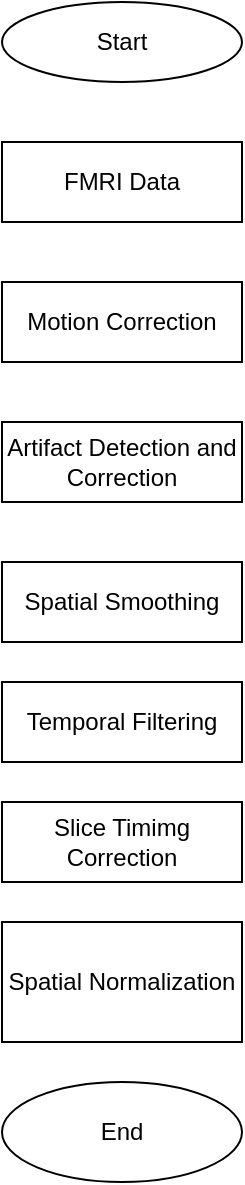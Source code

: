 <mxfile version="20.8.16" type="github">
  <diagram name="Page-1" id="5Ukm8eCQqvZ8xRvhywrn">
    <mxGraphModel dx="806" dy="463" grid="1" gridSize="10" guides="1" tooltips="1" connect="1" arrows="1" fold="1" page="1" pageScale="1" pageWidth="850" pageHeight="1100" math="0" shadow="0">
      <root>
        <mxCell id="0" />
        <mxCell id="1" parent="0" />
        <mxCell id="-54vXYYsqjXOf8Opy5uc-1" value="FMRI Data" style="rounded=0;whiteSpace=wrap;html=1;" vertex="1" parent="1">
          <mxGeometry x="280" y="100" width="120" height="40" as="geometry" />
        </mxCell>
        <mxCell id="-54vXYYsqjXOf8Opy5uc-2" value="Start" style="ellipse;whiteSpace=wrap;html=1;" vertex="1" parent="1">
          <mxGeometry x="280" y="30" width="120" height="40" as="geometry" />
        </mxCell>
        <mxCell id="-54vXYYsqjXOf8Opy5uc-3" value="Motion Correction" style="rounded=0;whiteSpace=wrap;html=1;" vertex="1" parent="1">
          <mxGeometry x="280" y="170" width="120" height="40" as="geometry" />
        </mxCell>
        <mxCell id="-54vXYYsqjXOf8Opy5uc-4" value="Artifact Detection and Correction" style="rounded=0;whiteSpace=wrap;html=1;" vertex="1" parent="1">
          <mxGeometry x="280" y="240" width="120" height="40" as="geometry" />
        </mxCell>
        <mxCell id="-54vXYYsqjXOf8Opy5uc-5" value="Spatial Smoothing" style="rounded=0;whiteSpace=wrap;html=1;" vertex="1" parent="1">
          <mxGeometry x="280" y="310" width="120" height="40" as="geometry" />
        </mxCell>
        <mxCell id="-54vXYYsqjXOf8Opy5uc-6" value="Temporal Filtering" style="rounded=0;whiteSpace=wrap;html=1;" vertex="1" parent="1">
          <mxGeometry x="280" y="370" width="120" height="40" as="geometry" />
        </mxCell>
        <mxCell id="-54vXYYsqjXOf8Opy5uc-7" value="Slice Timimg Correction" style="rounded=0;whiteSpace=wrap;html=1;" vertex="1" parent="1">
          <mxGeometry x="280" y="430" width="120" height="40" as="geometry" />
        </mxCell>
        <mxCell id="-54vXYYsqjXOf8Opy5uc-8" value="Spatial Normalization" style="rounded=0;whiteSpace=wrap;html=1;" vertex="1" parent="1">
          <mxGeometry x="280" y="490" width="120" height="60" as="geometry" />
        </mxCell>
        <mxCell id="-54vXYYsqjXOf8Opy5uc-9" value="End" style="ellipse;whiteSpace=wrap;html=1;" vertex="1" parent="1">
          <mxGeometry x="280" y="570" width="120" height="50" as="geometry" />
        </mxCell>
      </root>
    </mxGraphModel>
  </diagram>
</mxfile>
